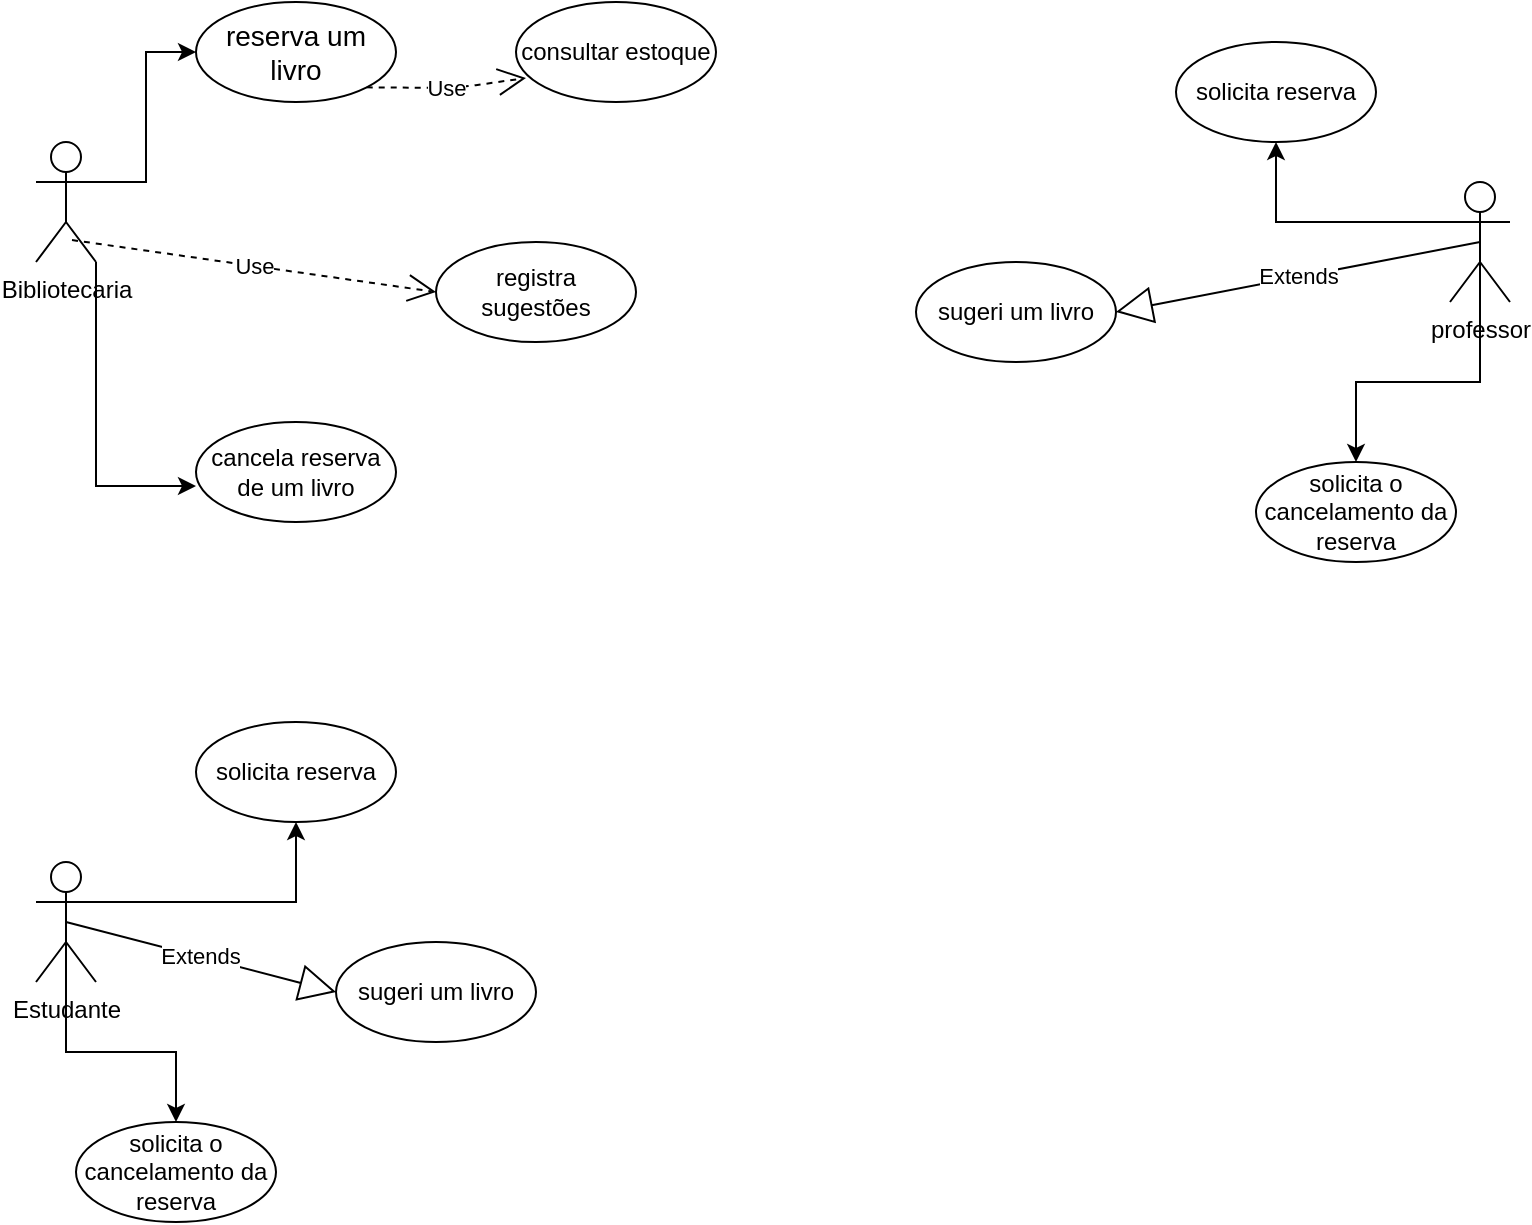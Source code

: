 <mxfile version="14.6.6" type="github">
  <diagram id="uSIg8QblDzqyzv07SyKP" name="Page-1">
    <mxGraphModel dx="1422" dy="791" grid="1" gridSize="10" guides="1" tooltips="1" connect="1" arrows="1" fold="1" page="1" pageScale="1" pageWidth="827" pageHeight="1169" math="0" shadow="0">
      <root>
        <mxCell id="0" />
        <mxCell id="1" parent="0" />
        <mxCell id="Z1cyPokPrNb6-YAmL_YP-1" style="edgeStyle=orthogonalEdgeStyle;rounded=0;orthogonalLoop=1;jettySize=auto;html=1;exitX=1;exitY=0.333;exitDx=0;exitDy=0;exitPerimeter=0;entryX=0;entryY=0.5;entryDx=0;entryDy=0;" edge="1" parent="1" source="2yT5eXzjUrNcCXH1JOnQ-1" target="2yT5eXzjUrNcCXH1JOnQ-5">
          <mxGeometry relative="1" as="geometry" />
        </mxCell>
        <mxCell id="Z1cyPokPrNb6-YAmL_YP-4" style="edgeStyle=orthogonalEdgeStyle;rounded=0;orthogonalLoop=1;jettySize=auto;html=1;exitX=1;exitY=1;exitDx=0;exitDy=0;exitPerimeter=0;entryX=0;entryY=0.64;entryDx=0;entryDy=0;entryPerimeter=0;" edge="1" parent="1" source="2yT5eXzjUrNcCXH1JOnQ-1" target="2yT5eXzjUrNcCXH1JOnQ-12">
          <mxGeometry relative="1" as="geometry" />
        </mxCell>
        <mxCell id="2yT5eXzjUrNcCXH1JOnQ-1" value="Bibliotecaria" style="shape=umlActor;verticalLabelPosition=bottom;verticalAlign=top;html=1;" parent="1" vertex="1">
          <mxGeometry x="40" y="90" width="30" height="60" as="geometry" />
        </mxCell>
        <mxCell id="Z1cyPokPrNb6-YAmL_YP-14" style="edgeStyle=orthogonalEdgeStyle;rounded=0;orthogonalLoop=1;jettySize=auto;html=1;exitX=1;exitY=0.333;exitDx=0;exitDy=0;exitPerimeter=0;entryX=0.5;entryY=1;entryDx=0;entryDy=0;" edge="1" parent="1" source="2yT5eXzjUrNcCXH1JOnQ-2" target="2yT5eXzjUrNcCXH1JOnQ-6">
          <mxGeometry relative="1" as="geometry" />
        </mxCell>
        <mxCell id="Z1cyPokPrNb6-YAmL_YP-15" style="edgeStyle=orthogonalEdgeStyle;rounded=0;orthogonalLoop=1;jettySize=auto;html=1;exitX=0.5;exitY=0.5;exitDx=0;exitDy=0;exitPerimeter=0;entryX=0.5;entryY=0;entryDx=0;entryDy=0;" edge="1" parent="1" source="2yT5eXzjUrNcCXH1JOnQ-2" target="2yT5eXzjUrNcCXH1JOnQ-19">
          <mxGeometry relative="1" as="geometry" />
        </mxCell>
        <mxCell id="2yT5eXzjUrNcCXH1JOnQ-2" value="Estudante" style="shape=umlActor;verticalLabelPosition=bottom;verticalAlign=top;html=1;" parent="1" vertex="1">
          <mxGeometry x="40" y="450" width="30" height="60" as="geometry" />
        </mxCell>
        <mxCell id="2yT5eXzjUrNcCXH1JOnQ-5" value="&lt;font style=&quot;font-size: 14px&quot;&gt;reserva um livro&lt;/font&gt;" style="ellipse;whiteSpace=wrap;html=1;" parent="1" vertex="1">
          <mxGeometry x="120" y="20" width="100" height="50" as="geometry" />
        </mxCell>
        <mxCell id="2yT5eXzjUrNcCXH1JOnQ-6" value="solicita reserva " style="ellipse;whiteSpace=wrap;html=1;" parent="1" vertex="1">
          <mxGeometry x="120" y="380" width="100" height="50" as="geometry" />
        </mxCell>
        <mxCell id="2yT5eXzjUrNcCXH1JOnQ-12" value="cancela reserva de um livro" style="ellipse;whiteSpace=wrap;html=1;" parent="1" vertex="1">
          <mxGeometry x="120" y="230" width="100" height="50" as="geometry" />
        </mxCell>
        <mxCell id="Z1cyPokPrNb6-YAmL_YP-10" style="edgeStyle=orthogonalEdgeStyle;rounded=0;orthogonalLoop=1;jettySize=auto;html=1;exitX=0;exitY=0.333;exitDx=0;exitDy=0;exitPerimeter=0;entryX=0.5;entryY=1;entryDx=0;entryDy=0;" edge="1" parent="1" source="2yT5eXzjUrNcCXH1JOnQ-17" target="2yT5eXzjUrNcCXH1JOnQ-25">
          <mxGeometry relative="1" as="geometry" />
        </mxCell>
        <mxCell id="Z1cyPokPrNb6-YAmL_YP-12" style="edgeStyle=orthogonalEdgeStyle;rounded=0;orthogonalLoop=1;jettySize=auto;html=1;exitX=0.5;exitY=0.5;exitDx=0;exitDy=0;exitPerimeter=0;entryX=0.5;entryY=0;entryDx=0;entryDy=0;" edge="1" parent="1" source="2yT5eXzjUrNcCXH1JOnQ-17" target="2yT5eXzjUrNcCXH1JOnQ-26">
          <mxGeometry relative="1" as="geometry" />
        </mxCell>
        <mxCell id="2yT5eXzjUrNcCXH1JOnQ-17" value="professor" style="shape=umlActor;verticalLabelPosition=bottom;verticalAlign=top;html=1;" parent="1" vertex="1">
          <mxGeometry x="747" y="110" width="30" height="60" as="geometry" />
        </mxCell>
        <mxCell id="2yT5eXzjUrNcCXH1JOnQ-19" value="solicita o cancelamento da reserva" style="ellipse;whiteSpace=wrap;html=1;" parent="1" vertex="1">
          <mxGeometry x="60" y="580" width="100" height="50" as="geometry" />
        </mxCell>
        <mxCell id="2yT5eXzjUrNcCXH1JOnQ-25" value="solicita reserva " style="ellipse;whiteSpace=wrap;html=1;" parent="1" vertex="1">
          <mxGeometry x="610" y="40" width="100" height="50" as="geometry" />
        </mxCell>
        <mxCell id="2yT5eXzjUrNcCXH1JOnQ-26" value="solicita o cancelamento da reserva" style="ellipse;whiteSpace=wrap;html=1;" parent="1" vertex="1">
          <mxGeometry x="650" y="250" width="100" height="50" as="geometry" />
        </mxCell>
        <mxCell id="Z1cyPokPrNb6-YAmL_YP-16" value="sugeri um livro" style="ellipse;whiteSpace=wrap;html=1;" vertex="1" parent="1">
          <mxGeometry x="480" y="150" width="100" height="50" as="geometry" />
        </mxCell>
        <mxCell id="Z1cyPokPrNb6-YAmL_YP-17" value="sugeri um livro" style="ellipse;whiteSpace=wrap;html=1;" vertex="1" parent="1">
          <mxGeometry x="190" y="490" width="100" height="50" as="geometry" />
        </mxCell>
        <mxCell id="Z1cyPokPrNb6-YAmL_YP-18" value="Extends" style="endArrow=block;endSize=16;endFill=0;html=1;exitX=0.5;exitY=0.5;exitDx=0;exitDy=0;exitPerimeter=0;entryX=0;entryY=0.5;entryDx=0;entryDy=0;" edge="1" parent="1" source="2yT5eXzjUrNcCXH1JOnQ-2" target="Z1cyPokPrNb6-YAmL_YP-17">
          <mxGeometry width="160" relative="1" as="geometry">
            <mxPoint x="330" y="280" as="sourcePoint" />
            <mxPoint x="490" y="280" as="targetPoint" />
          </mxGeometry>
        </mxCell>
        <mxCell id="Z1cyPokPrNb6-YAmL_YP-20" value="Extends" style="endArrow=block;endSize=16;endFill=0;html=1;exitX=0.5;exitY=0.5;exitDx=0;exitDy=0;exitPerimeter=0;entryX=1;entryY=0.5;entryDx=0;entryDy=0;" edge="1" parent="1" source="2yT5eXzjUrNcCXH1JOnQ-17" target="Z1cyPokPrNb6-YAmL_YP-16">
          <mxGeometry width="160" relative="1" as="geometry">
            <mxPoint x="330" y="280" as="sourcePoint" />
            <mxPoint x="490" y="280" as="targetPoint" />
          </mxGeometry>
        </mxCell>
        <mxCell id="Z1cyPokPrNb6-YAmL_YP-21" value="registra sugestões" style="ellipse;whiteSpace=wrap;html=1;" vertex="1" parent="1">
          <mxGeometry x="240" y="140" width="100" height="50" as="geometry" />
        </mxCell>
        <mxCell id="Z1cyPokPrNb6-YAmL_YP-22" value="Use" style="endArrow=open;endSize=12;dashed=1;html=1;exitX=0.6;exitY=0.817;exitDx=0;exitDy=0;exitPerimeter=0;entryX=0;entryY=0.5;entryDx=0;entryDy=0;" edge="1" parent="1" source="2yT5eXzjUrNcCXH1JOnQ-1" target="Z1cyPokPrNb6-YAmL_YP-21">
          <mxGeometry width="160" relative="1" as="geometry">
            <mxPoint x="330" y="280" as="sourcePoint" />
            <mxPoint x="490" y="280" as="targetPoint" />
          </mxGeometry>
        </mxCell>
        <mxCell id="Z1cyPokPrNb6-YAmL_YP-26" value="consultar estoque" style="ellipse;whiteSpace=wrap;html=1;" vertex="1" parent="1">
          <mxGeometry x="280" y="20" width="100" height="50" as="geometry" />
        </mxCell>
        <mxCell id="Z1cyPokPrNb6-YAmL_YP-27" value="Use" style="endArrow=open;endSize=12;dashed=1;html=1;exitX=1;exitY=1;exitDx=0;exitDy=0;entryX=0.05;entryY=0.76;entryDx=0;entryDy=0;entryPerimeter=0;" edge="1" parent="1" source="2yT5eXzjUrNcCXH1JOnQ-5" target="Z1cyPokPrNb6-YAmL_YP-26">
          <mxGeometry width="160" relative="1" as="geometry">
            <mxPoint x="68" y="149.02" as="sourcePoint" />
            <mxPoint x="230" y="225" as="targetPoint" />
            <Array as="points">
              <mxPoint x="250" y="63" />
            </Array>
          </mxGeometry>
        </mxCell>
      </root>
    </mxGraphModel>
  </diagram>
</mxfile>
